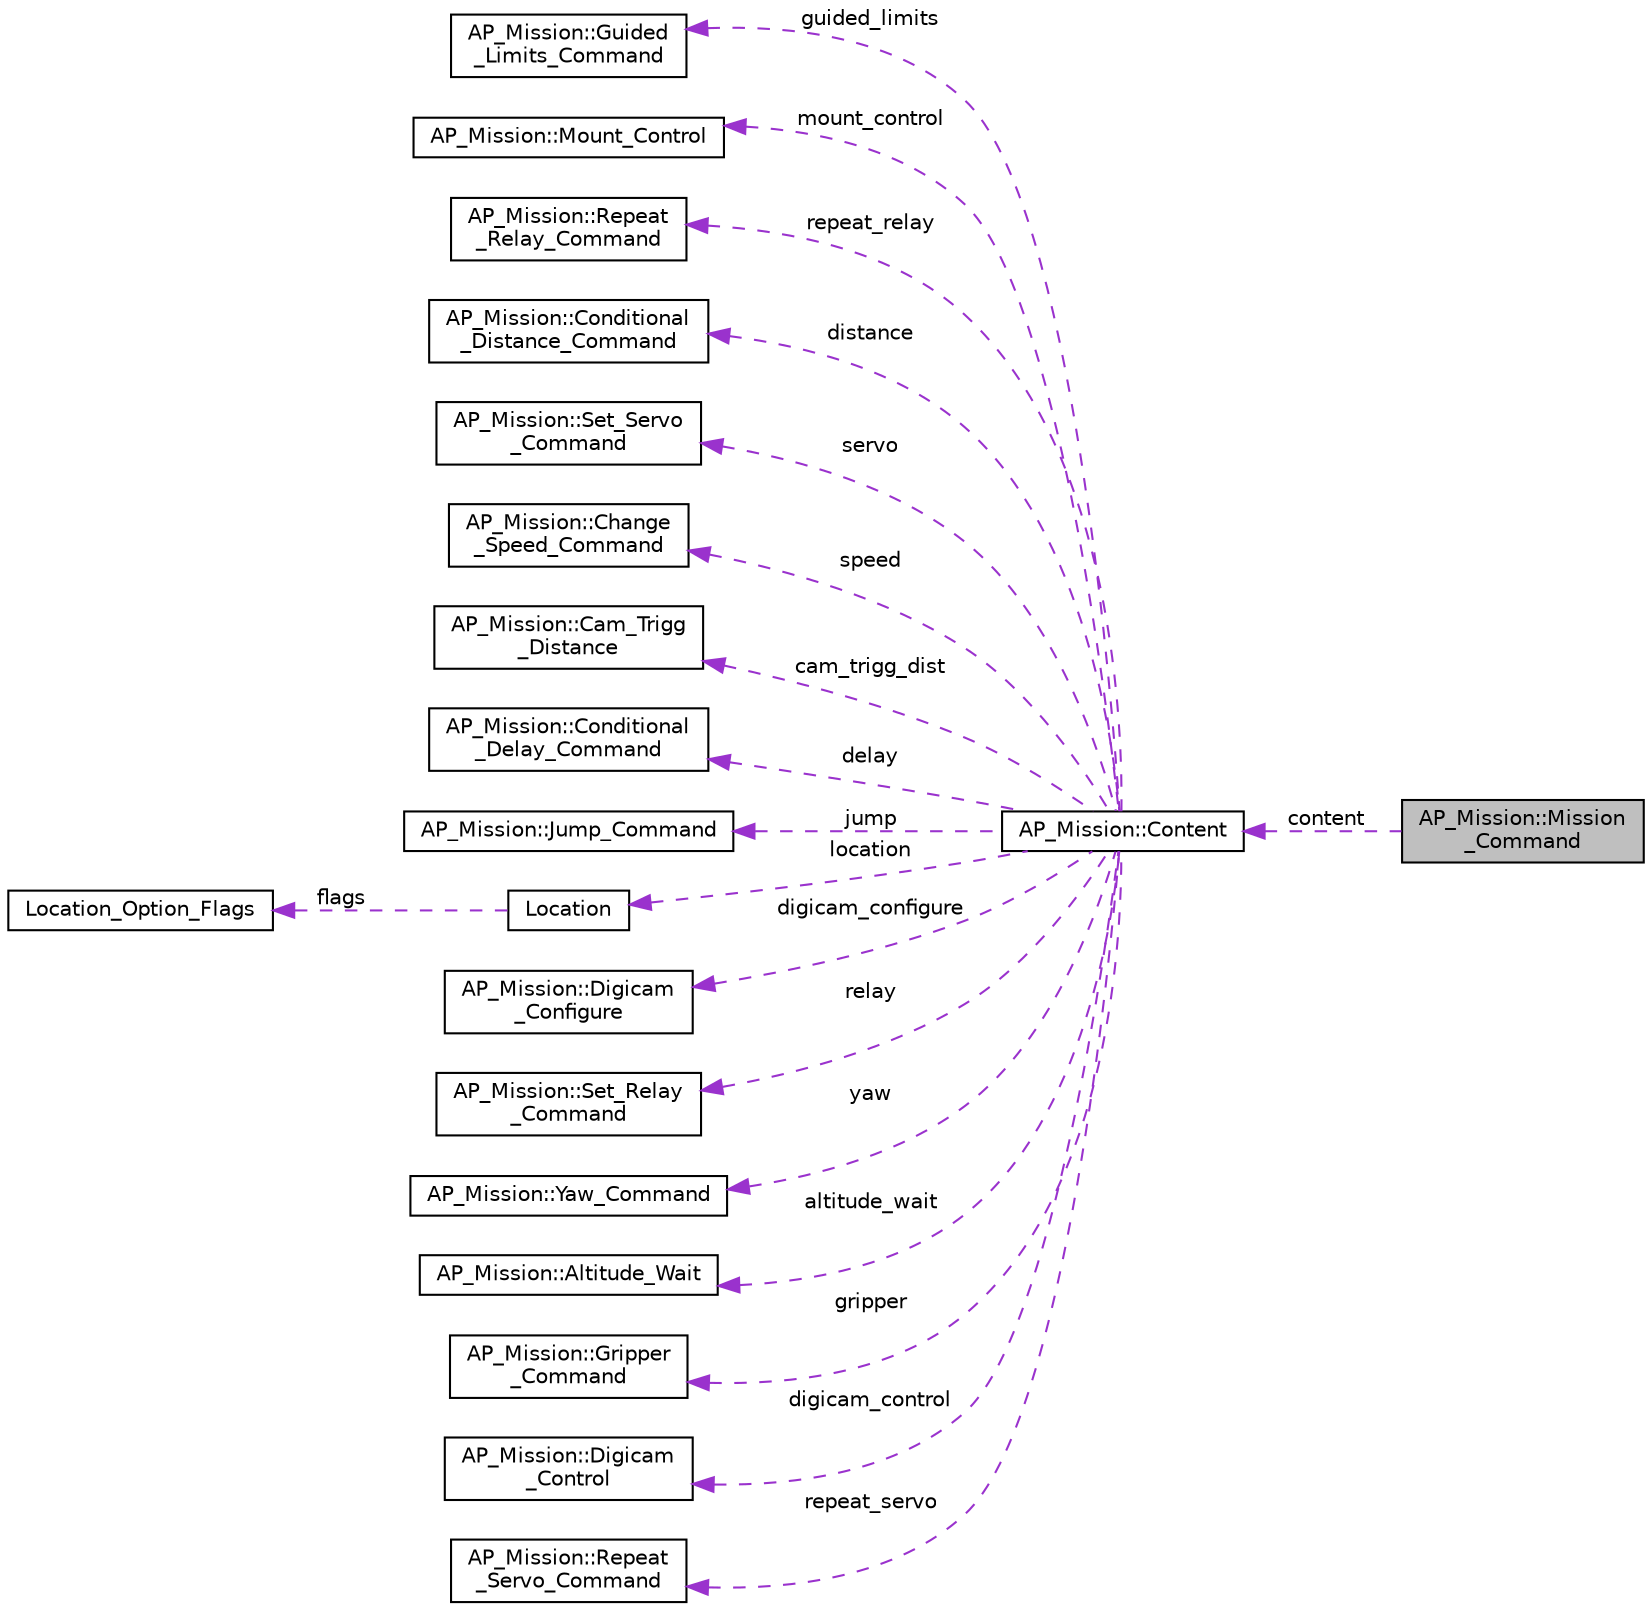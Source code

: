 digraph "AP_Mission::Mission_Command"
{
 // INTERACTIVE_SVG=YES
  edge [fontname="Helvetica",fontsize="10",labelfontname="Helvetica",labelfontsize="10"];
  node [fontname="Helvetica",fontsize="10",shape=record];
  rankdir="LR";
  Node1 [label="AP_Mission::Mission\l_Command",height=0.2,width=0.4,color="black", fillcolor="grey75", style="filled", fontcolor="black"];
  Node2 -> Node1 [dir="back",color="darkorchid3",fontsize="10",style="dashed",label=" content" ,fontname="Helvetica"];
  Node2 [label="AP_Mission::Content",height=0.2,width=0.4,color="black", fillcolor="white", style="filled",URL="$unionAP__Mission_1_1Content.html"];
  Node3 -> Node2 [dir="back",color="darkorchid3",fontsize="10",style="dashed",label=" guided_limits" ,fontname="Helvetica"];
  Node3 [label="AP_Mission::Guided\l_Limits_Command",height=0.2,width=0.4,color="black", fillcolor="white", style="filled",URL="$structAP__Mission_1_1Guided__Limits__Command.html"];
  Node4 -> Node2 [dir="back",color="darkorchid3",fontsize="10",style="dashed",label=" mount_control" ,fontname="Helvetica"];
  Node4 [label="AP_Mission::Mount_Control",height=0.2,width=0.4,color="black", fillcolor="white", style="filled",URL="$structAP__Mission_1_1Mount__Control.html"];
  Node5 -> Node2 [dir="back",color="darkorchid3",fontsize="10",style="dashed",label=" repeat_relay" ,fontname="Helvetica"];
  Node5 [label="AP_Mission::Repeat\l_Relay_Command",height=0.2,width=0.4,color="black", fillcolor="white", style="filled",URL="$structAP__Mission_1_1Repeat__Relay__Command.html"];
  Node6 -> Node2 [dir="back",color="darkorchid3",fontsize="10",style="dashed",label=" distance" ,fontname="Helvetica"];
  Node6 [label="AP_Mission::Conditional\l_Distance_Command",height=0.2,width=0.4,color="black", fillcolor="white", style="filled",URL="$structAP__Mission_1_1Conditional__Distance__Command.html"];
  Node7 -> Node2 [dir="back",color="darkorchid3",fontsize="10",style="dashed",label=" servo" ,fontname="Helvetica"];
  Node7 [label="AP_Mission::Set_Servo\l_Command",height=0.2,width=0.4,color="black", fillcolor="white", style="filled",URL="$structAP__Mission_1_1Set__Servo__Command.html"];
  Node8 -> Node2 [dir="back",color="darkorchid3",fontsize="10",style="dashed",label=" speed" ,fontname="Helvetica"];
  Node8 [label="AP_Mission::Change\l_Speed_Command",height=0.2,width=0.4,color="black", fillcolor="white", style="filled",URL="$structAP__Mission_1_1Change__Speed__Command.html"];
  Node9 -> Node2 [dir="back",color="darkorchid3",fontsize="10",style="dashed",label=" cam_trigg_dist" ,fontname="Helvetica"];
  Node9 [label="AP_Mission::Cam_Trigg\l_Distance",height=0.2,width=0.4,color="black", fillcolor="white", style="filled",URL="$structAP__Mission_1_1Cam__Trigg__Distance.html"];
  Node10 -> Node2 [dir="back",color="darkorchid3",fontsize="10",style="dashed",label=" delay" ,fontname="Helvetica"];
  Node10 [label="AP_Mission::Conditional\l_Delay_Command",height=0.2,width=0.4,color="black", fillcolor="white", style="filled",URL="$structAP__Mission_1_1Conditional__Delay__Command.html"];
  Node11 -> Node2 [dir="back",color="darkorchid3",fontsize="10",style="dashed",label=" jump" ,fontname="Helvetica"];
  Node11 [label="AP_Mission::Jump_Command",height=0.2,width=0.4,color="black", fillcolor="white", style="filled",URL="$structAP__Mission_1_1Jump__Command.html"];
  Node12 -> Node2 [dir="back",color="darkorchid3",fontsize="10",style="dashed",label=" location" ,fontname="Helvetica"];
  Node12 [label="Location",height=0.2,width=0.4,color="black", fillcolor="white", style="filled",URL="$structLocation.html"];
  Node13 -> Node12 [dir="back",color="darkorchid3",fontsize="10",style="dashed",label=" flags" ,fontname="Helvetica"];
  Node13 [label="Location_Option_Flags",height=0.2,width=0.4,color="black", fillcolor="white", style="filled",URL="$structLocation__Option__Flags.html"];
  Node14 -> Node2 [dir="back",color="darkorchid3",fontsize="10",style="dashed",label=" digicam_configure" ,fontname="Helvetica"];
  Node14 [label="AP_Mission::Digicam\l_Configure",height=0.2,width=0.4,color="black", fillcolor="white", style="filled",URL="$structAP__Mission_1_1Digicam__Configure.html"];
  Node15 -> Node2 [dir="back",color="darkorchid3",fontsize="10",style="dashed",label=" relay" ,fontname="Helvetica"];
  Node15 [label="AP_Mission::Set_Relay\l_Command",height=0.2,width=0.4,color="black", fillcolor="white", style="filled",URL="$structAP__Mission_1_1Set__Relay__Command.html"];
  Node16 -> Node2 [dir="back",color="darkorchid3",fontsize="10",style="dashed",label=" yaw" ,fontname="Helvetica"];
  Node16 [label="AP_Mission::Yaw_Command",height=0.2,width=0.4,color="black", fillcolor="white", style="filled",URL="$structAP__Mission_1_1Yaw__Command.html"];
  Node17 -> Node2 [dir="back",color="darkorchid3",fontsize="10",style="dashed",label=" altitude_wait" ,fontname="Helvetica"];
  Node17 [label="AP_Mission::Altitude_Wait",height=0.2,width=0.4,color="black", fillcolor="white", style="filled",URL="$structAP__Mission_1_1Altitude__Wait.html"];
  Node18 -> Node2 [dir="back",color="darkorchid3",fontsize="10",style="dashed",label=" gripper" ,fontname="Helvetica"];
  Node18 [label="AP_Mission::Gripper\l_Command",height=0.2,width=0.4,color="black", fillcolor="white", style="filled",URL="$structAP__Mission_1_1Gripper__Command.html"];
  Node19 -> Node2 [dir="back",color="darkorchid3",fontsize="10",style="dashed",label=" digicam_control" ,fontname="Helvetica"];
  Node19 [label="AP_Mission::Digicam\l_Control",height=0.2,width=0.4,color="black", fillcolor="white", style="filled",URL="$structAP__Mission_1_1Digicam__Control.html"];
  Node20 -> Node2 [dir="back",color="darkorchid3",fontsize="10",style="dashed",label=" repeat_servo" ,fontname="Helvetica"];
  Node20 [label="AP_Mission::Repeat\l_Servo_Command",height=0.2,width=0.4,color="black", fillcolor="white", style="filled",URL="$structAP__Mission_1_1Repeat__Servo__Command.html"];
}
